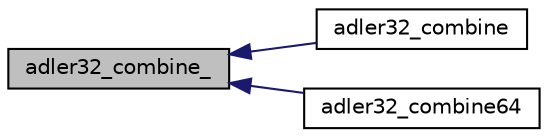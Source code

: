 digraph G
{
  edge [fontname="Helvetica",fontsize="10",labelfontname="Helvetica",labelfontsize="10"];
  node [fontname="Helvetica",fontsize="10",shape=record];
  rankdir="LR";
  Node1 [label="adler32_combine_",height=0.2,width=0.4,color="black", fillcolor="grey75", style="filled" fontcolor="black"];
  Node1 -> Node2 [dir="back",color="midnightblue",fontsize="10",style="solid",fontname="Helvetica"];
  Node2 [label="adler32_combine",height=0.2,width=0.4,color="black", fillcolor="white", style="filled",URL="$adler32_8c.html#af4a8b45f615e831c56b08da530870e59"];
  Node1 -> Node3 [dir="back",color="midnightblue",fontsize="10",style="solid",fontname="Helvetica"];
  Node3 [label="adler32_combine64",height=0.2,width=0.4,color="black", fillcolor="white", style="filled",URL="$adler32_8c.html#a02d5e6475de540c47e56fe0c37178c22"];
}
